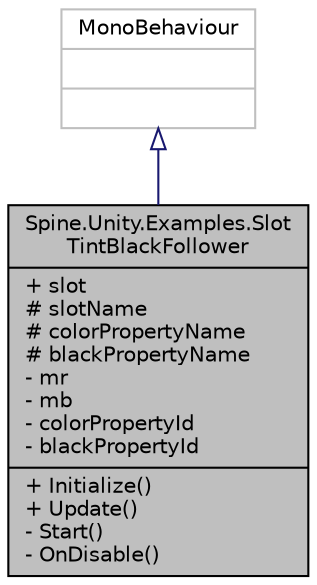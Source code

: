 digraph "Spine.Unity.Examples.SlotTintBlackFollower"
{
 // LATEX_PDF_SIZE
  edge [fontname="Helvetica",fontsize="10",labelfontname="Helvetica",labelfontsize="10"];
  node [fontname="Helvetica",fontsize="10",shape=record];
  Node1 [label="{Spine.Unity.Examples.Slot\lTintBlackFollower\n|+ slot\l# slotName\l# colorPropertyName\l# blackPropertyName\l- mr\l- mb\l- colorPropertyId\l- blackPropertyId\l|+ Initialize()\l+ Update()\l- Start()\l- OnDisable()\l}",height=0.2,width=0.4,color="black", fillcolor="grey75", style="filled", fontcolor="black",tooltip="Add this component to a Spine GameObject to apply a specific slot's Colors as MaterialProperties...."];
  Node2 -> Node1 [dir="back",color="midnightblue",fontsize="10",style="solid",arrowtail="onormal",fontname="Helvetica"];
  Node2 [label="{MonoBehaviour\n||}",height=0.2,width=0.4,color="grey75", fillcolor="white", style="filled",tooltip=" "];
}
